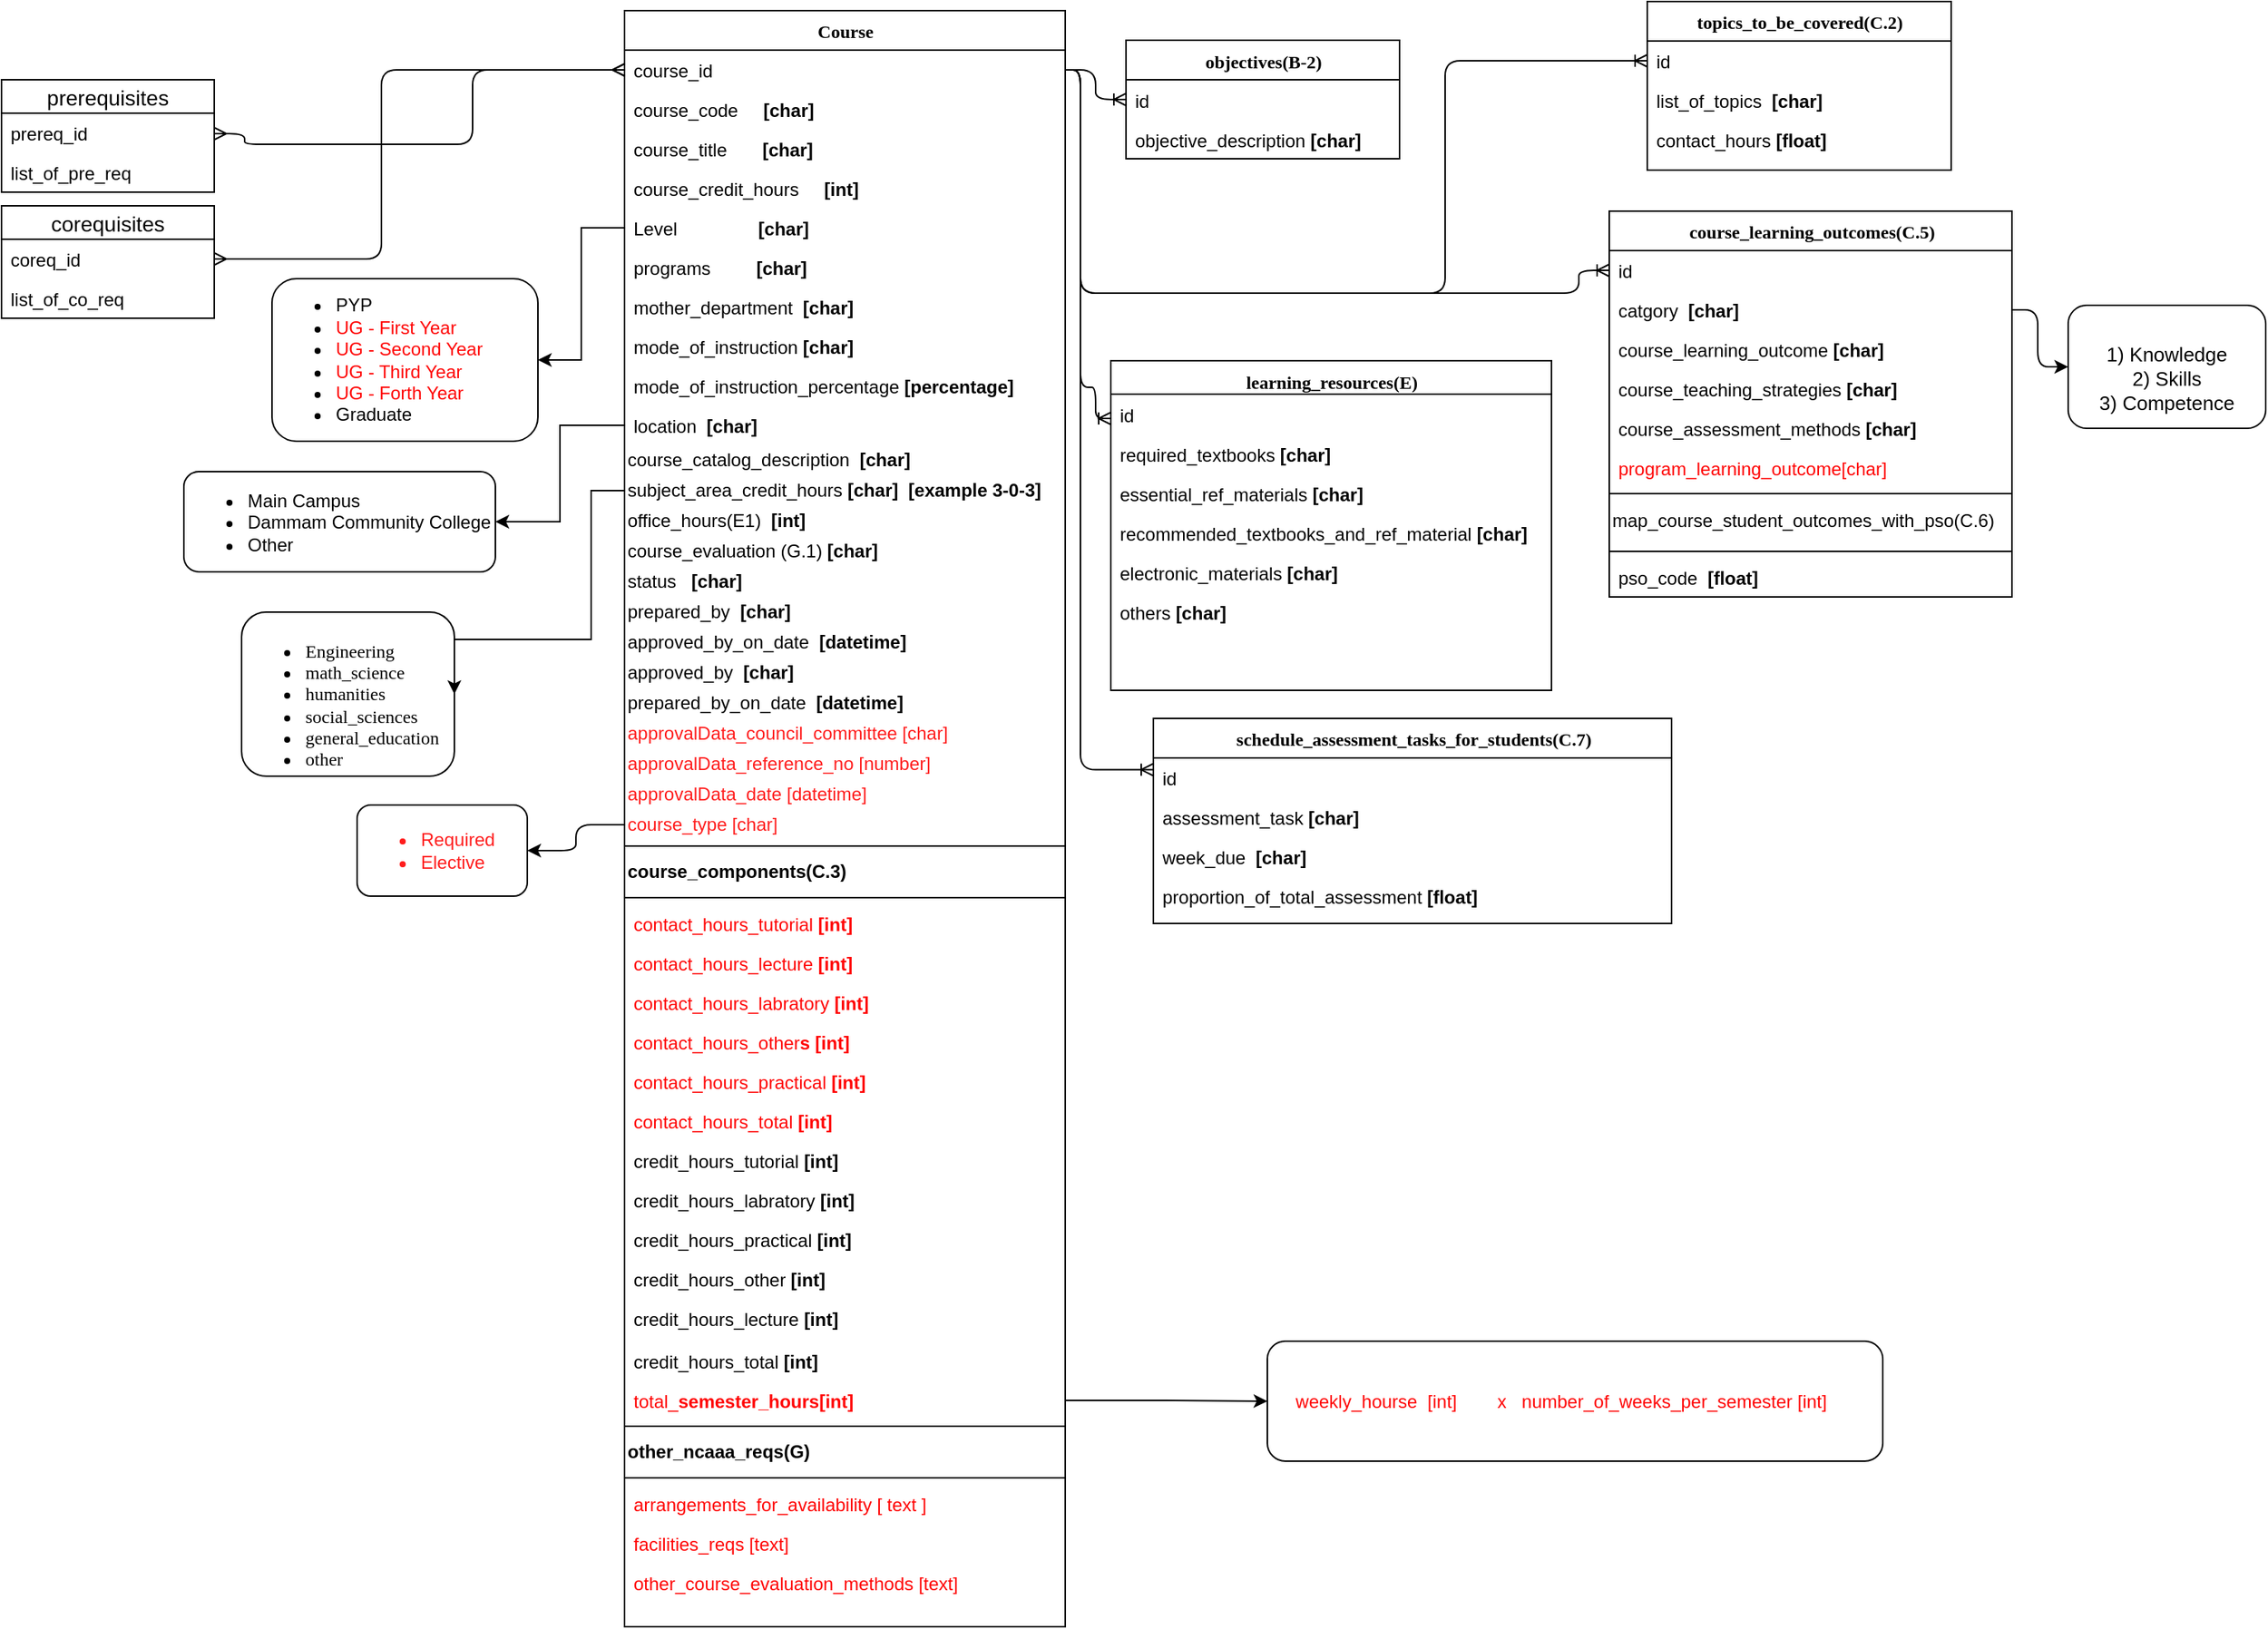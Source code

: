<mxfile version="10.6.5" type="device"><diagram name="Page-1" id="9f46799a-70d6-7492-0946-bef42562c5a5"><mxGraphModel dx="1673" dy="687" grid="1" gridSize="10" guides="1" tooltips="1" connect="1" arrows="1" fold="1" page="1" pageScale="1" pageWidth="1654" pageHeight="1169" background="#ffffff" math="0" shadow="0"><root><mxCell id="0"/><mxCell id="1" parent="0"/><mxCell id="78961159f06e98e8-17" value="topics_to_be_covered(C.2)" style="swimlane;html=1;fontStyle=1;align=center;verticalAlign=top;childLayout=stackLayout;horizontal=1;startSize=26;horizontalStack=0;resizeParent=1;resizeLast=0;collapsible=1;marginBottom=0;swimlaneFillColor=#ffffff;rounded=0;shadow=0;comic=0;labelBackgroundColor=none;strokeColor=#000000;strokeWidth=1;fillColor=none;fontFamily=Verdana;fontSize=12;fontColor=#000000;" parent="1" vertex="1"><mxGeometry x="1165" y="60" width="200" height="111" as="geometry"/></mxCell><mxCell id="78961159f06e98e8-21" value="id" style="text;html=1;strokeColor=none;fillColor=none;align=left;verticalAlign=top;spacingLeft=4;spacingRight=4;whiteSpace=wrap;overflow=hidden;rotatable=0;points=[[0,0.5],[1,0.5]];portConstraint=eastwest;" parent="78961159f06e98e8-17" vertex="1"><mxGeometry y="26" width="200" height="26" as="geometry"/></mxCell><mxCell id="78961159f06e98e8-23" value="list_of_topics&amp;nbsp; &lt;b&gt;[char]&lt;/b&gt;" style="text;html=1;strokeColor=none;fillColor=none;align=left;verticalAlign=top;spacingLeft=4;spacingRight=4;whiteSpace=wrap;overflow=hidden;rotatable=0;points=[[0,0.5],[1,0.5]];portConstraint=eastwest;" parent="78961159f06e98e8-17" vertex="1"><mxGeometry y="52" width="200" height="26" as="geometry"/></mxCell><mxCell id="78961159f06e98e8-26" value="contact_hours &lt;b&gt;[float]&lt;/b&gt;" style="text;html=1;strokeColor=none;fillColor=none;align=left;verticalAlign=top;spacingLeft=4;spacingRight=4;whiteSpace=wrap;overflow=hidden;rotatable=0;points=[[0,0.5],[1,0.5]];portConstraint=eastwest;" parent="78961159f06e98e8-17" vertex="1"><mxGeometry y="78" width="200" height="26" as="geometry"/></mxCell><mxCell id="78961159f06e98e8-30" value="Course" style="swimlane;html=1;fontStyle=1;align=center;verticalAlign=top;childLayout=stackLayout;horizontal=1;startSize=26;horizontalStack=0;resizeParent=1;resizeLast=0;collapsible=1;marginBottom=0;swimlaneFillColor=#ffffff;rounded=0;shadow=0;comic=0;labelBackgroundColor=none;strokeColor=#000000;strokeWidth=1;fillColor=none;fontFamily=Verdana;fontSize=12;fontColor=#000000;" parent="1" vertex="1"><mxGeometry x="492" y="66" width="290" height="1064" as="geometry"/></mxCell><mxCell id="78961159f06e98e8-40" value="course_id" style="text;html=1;strokeColor=none;fillColor=none;align=left;verticalAlign=top;spacingLeft=4;spacingRight=4;whiteSpace=wrap;overflow=hidden;rotatable=0;points=[[0,0.5],[1,0.5]];portConstraint=eastwest;" parent="78961159f06e98e8-30" vertex="1"><mxGeometry y="26" width="290" height="26" as="geometry"/></mxCell><mxCell id="78961159f06e98e8-31" value="course_code&amp;nbsp;&amp;nbsp;&amp;nbsp;&amp;nbsp; &lt;b&gt;[char]&lt;/b&gt;" style="text;html=1;strokeColor=none;fillColor=none;align=left;verticalAlign=top;spacingLeft=4;spacingRight=4;whiteSpace=wrap;overflow=hidden;rotatable=0;points=[[0,0.5],[1,0.5]];portConstraint=eastwest;" parent="78961159f06e98e8-30" vertex="1"><mxGeometry y="52" width="290" height="26" as="geometry"/></mxCell><mxCell id="78961159f06e98e8-32" value="course_title &amp;nbsp; &amp;nbsp; &amp;nbsp; &lt;b&gt;[char]&lt;/b&gt;" style="text;html=1;strokeColor=none;fillColor=none;align=left;verticalAlign=top;spacingLeft=4;spacingRight=4;whiteSpace=wrap;overflow=hidden;rotatable=0;points=[[0,0.5],[1,0.5]];portConstraint=eastwest;" parent="78961159f06e98e8-30" vertex="1"><mxGeometry y="78" width="290" height="26" as="geometry"/></mxCell><mxCell id="UzLOfeSISGi2PyejeYee-67" value="course_credit_hours &amp;nbsp; &amp;nbsp; &lt;b&gt;[int]&lt;/b&gt;" style="text;html=1;strokeColor=none;fillColor=none;align=left;verticalAlign=top;spacingLeft=4;spacingRight=4;whiteSpace=wrap;overflow=hidden;rotatable=0;points=[[0,0.5],[1,0.5]];portConstraint=eastwest;" parent="78961159f06e98e8-30" vertex="1"><mxGeometry y="104" width="290" height="26" as="geometry"/></mxCell><mxCell id="UzLOfeSISGi2PyejeYee-46" value="Level&amp;nbsp;&amp;nbsp;&amp;nbsp;&amp;nbsp;&amp;nbsp;&amp;nbsp;&amp;nbsp;&amp;nbsp;&amp;nbsp;&amp;nbsp;&amp;nbsp;&amp;nbsp;&amp;nbsp;&amp;nbsp;&amp;nbsp; &lt;b&gt;[char]&lt;/b&gt;" style="text;html=1;strokeColor=none;fillColor=none;align=left;verticalAlign=top;spacingLeft=4;spacingRight=4;whiteSpace=wrap;overflow=hidden;rotatable=0;points=[[0,0.5],[1,0.5]];portConstraint=eastwest;" parent="78961159f06e98e8-30" vertex="1"><mxGeometry y="130" width="290" height="26" as="geometry"/></mxCell><mxCell id="78961159f06e98e8-33" value="programs&amp;nbsp;&amp;nbsp;&amp;nbsp;&amp;nbsp;&amp;nbsp;&amp;nbsp;&amp;nbsp;&amp;nbsp; &lt;b&gt;[char]&lt;/b&gt;" style="text;html=1;strokeColor=none;fillColor=none;align=left;verticalAlign=top;spacingLeft=4;spacingRight=4;whiteSpace=wrap;overflow=hidden;rotatable=0;points=[[0,0.5],[1,0.5]];portConstraint=eastwest;" parent="78961159f06e98e8-30" vertex="1"><mxGeometry y="156" width="290" height="26" as="geometry"/></mxCell><mxCell id="iOFDOHU7f14Lw6qWiUAn-1" value="mother_department&amp;nbsp; &lt;b&gt;[char]&lt;/b&gt;" style="text;html=1;strokeColor=none;fillColor=none;align=left;verticalAlign=top;spacingLeft=4;spacingRight=4;whiteSpace=wrap;overflow=hidden;rotatable=0;points=[[0,0.5],[1,0.5]];portConstraint=eastwest;" parent="78961159f06e98e8-30" vertex="1"><mxGeometry y="182" width="290" height="26" as="geometry"/></mxCell><mxCell id="78961159f06e98e8-39" value="mode_of_instruction &lt;b&gt;[char]&lt;/b&gt;" style="text;html=1;strokeColor=none;fillColor=none;align=left;verticalAlign=top;spacingLeft=4;spacingRight=4;whiteSpace=wrap;overflow=hidden;rotatable=0;points=[[0,0.5],[1,0.5]];portConstraint=eastwest;" parent="78961159f06e98e8-30" vertex="1"><mxGeometry y="208" width="290" height="26" as="geometry"/></mxCell><mxCell id="UzLOfeSISGi2PyejeYee-68" value="mode_of_instruction_percentage &lt;b&gt;[percentage]&lt;/b&gt;" style="text;html=1;strokeColor=none;fillColor=none;align=left;verticalAlign=top;spacingLeft=4;spacingRight=4;whiteSpace=wrap;overflow=hidden;rotatable=0;points=[[0,0.5],[1,0.5]];portConstraint=eastwest;" parent="78961159f06e98e8-30" vertex="1"><mxGeometry y="234" width="290" height="26" as="geometry"/></mxCell><mxCell id="78961159f06e98e8-37" value="location&amp;nbsp; &lt;b&gt;[char]&lt;/b&gt;" style="text;html=1;strokeColor=none;fillColor=none;align=left;verticalAlign=top;spacingLeft=4;spacingRight=4;whiteSpace=wrap;overflow=hidden;rotatable=0;points=[[0,0.5],[1,0.5]];portConstraint=eastwest;" parent="78961159f06e98e8-30" vertex="1"><mxGeometry y="260" width="290" height="26" as="geometry"/></mxCell><mxCell id="_M7aAqC1SInyn1XYir2N-4" value="course_catalog_description&amp;nbsp; &lt;b&gt;[char]&lt;/b&gt;" style="text;html=1;strokeColor=none;fillColor=none;align=left;verticalAlign=middle;whiteSpace=wrap;rounded=0;" parent="78961159f06e98e8-30" vertex="1"><mxGeometry y="286" width="290" height="20" as="geometry"/></mxCell><mxCell id="_M7aAqC1SInyn1XYir2N-6" value="subject_area_credit_hours &lt;b&gt;[char]&amp;nbsp; [example 3-0-3]&lt;br&gt;&lt;/b&gt;" style="text;html=1;strokeColor=none;fillColor=none;align=left;verticalAlign=middle;whiteSpace=wrap;rounded=0;" parent="78961159f06e98e8-30" vertex="1"><mxGeometry y="306" width="290" height="20" as="geometry"/></mxCell><mxCell id="_M7aAqC1SInyn1XYir2N-10" value="&lt;div&gt;office_hours(E1)&amp;nbsp; &lt;b&gt;[int]&lt;/b&gt;&lt;/div&gt;" style="text;html=1;strokeColor=none;fillColor=none;align=left;verticalAlign=middle;whiteSpace=wrap;rounded=0;" parent="78961159f06e98e8-30" vertex="1"><mxGeometry y="326" width="290" height="20" as="geometry"/></mxCell><mxCell id="_M7aAqC1SInyn1XYir2N-77" value="course_evaluation (G.1) &lt;b&gt;[char]&lt;/b&gt;" style="text;html=1;strokeColor=none;fillColor=none;align=left;verticalAlign=middle;whiteSpace=wrap;rounded=0;" parent="78961159f06e98e8-30" vertex="1"><mxGeometry y="346" width="290" height="20" as="geometry"/></mxCell><mxCell id="UzLOfeSISGi2PyejeYee-38" value="status&amp;nbsp;&amp;nbsp; &lt;b&gt;[char]&lt;/b&gt;" style="text;html=1;strokeColor=none;fillColor=none;align=left;verticalAlign=middle;whiteSpace=wrap;rounded=0;" parent="78961159f06e98e8-30" vertex="1"><mxGeometry y="366" width="290" height="20" as="geometry"/></mxCell><mxCell id="UzLOfeSISGi2PyejeYee-40" value="prepared_by&amp;nbsp; &lt;b&gt;[char]&lt;/b&gt;" style="text;html=1;strokeColor=none;fillColor=none;align=left;verticalAlign=middle;whiteSpace=wrap;rounded=0;" parent="78961159f06e98e8-30" vertex="1"><mxGeometry y="386" width="290" height="20" as="geometry"/></mxCell><mxCell id="UzLOfeSISGi2PyejeYee-43" value="approved_by_on_date&amp;nbsp; &lt;b&gt;[datetime]&lt;/b&gt;" style="text;html=1;strokeColor=none;fillColor=none;align=left;verticalAlign=middle;whiteSpace=wrap;rounded=0;" parent="78961159f06e98e8-30" vertex="1"><mxGeometry y="406" width="290" height="20" as="geometry"/></mxCell><mxCell id="UzLOfeSISGi2PyejeYee-42" value="approved_by&amp;nbsp; &lt;b&gt;[char]&lt;/b&gt;" style="text;html=1;strokeColor=none;fillColor=none;align=left;verticalAlign=middle;whiteSpace=wrap;rounded=0;" parent="78961159f06e98e8-30" vertex="1"><mxGeometry y="426" width="290" height="20" as="geometry"/></mxCell><mxCell id="UzLOfeSISGi2PyejeYee-39" value="prepared_by_on_date&amp;nbsp; &lt;b&gt;[datetime]&lt;/b&gt;" style="text;html=1;strokeColor=none;fillColor=none;align=left;verticalAlign=middle;whiteSpace=wrap;rounded=0;" parent="78961159f06e98e8-30" vertex="1"><mxGeometry y="446" width="290" height="20" as="geometry"/></mxCell><mxCell id="JJQsbHnu82ZyG1BraOys-15" value="approvalData_council_committee [char]" style="text;html=1;strokeColor=none;fillColor=none;align=left;verticalAlign=middle;whiteSpace=wrap;rounded=0;fontColor=#FF1C1C;" parent="78961159f06e98e8-30" vertex="1"><mxGeometry y="466" width="290" height="20" as="geometry"/></mxCell><mxCell id="JJQsbHnu82ZyG1BraOys-16" value="approvalData_reference_no [number]" style="text;html=1;strokeColor=none;fillColor=none;align=left;verticalAlign=middle;whiteSpace=wrap;rounded=0;fontColor=#FF1C1C;" parent="78961159f06e98e8-30" vertex="1"><mxGeometry y="486" width="290" height="20" as="geometry"/></mxCell><mxCell id="JJQsbHnu82ZyG1BraOys-17" value="approvalData_date [datetime]" style="text;html=1;strokeColor=none;fillColor=none;align=left;verticalAlign=middle;whiteSpace=wrap;rounded=0;fontColor=#FF1C1C;" parent="78961159f06e98e8-30" vertex="1"><mxGeometry y="506" width="290" height="20" as="geometry"/></mxCell><mxCell id="JJQsbHnu82ZyG1BraOys-18" value="course_type [char]" style="text;html=1;strokeColor=none;fillColor=none;align=left;verticalAlign=middle;whiteSpace=wrap;rounded=0;fontColor=#FF1C1C;" parent="78961159f06e98e8-30" vertex="1"><mxGeometry y="526" width="290" height="20" as="geometry"/></mxCell><mxCell id="UzLOfeSISGi2PyejeYee-8" value="" style="line;strokeWidth=1;fillColor=none;align=left;verticalAlign=middle;spacingTop=-1;spacingLeft=3;spacingRight=3;rotatable=0;labelPosition=right;points=[];portConstraint=eastwest;fontSize=12;" parent="78961159f06e98e8-30" vertex="1"><mxGeometry y="546" width="290" height="8" as="geometry"/></mxCell><mxCell id="_M7aAqC1SInyn1XYir2N-7" value="course_components(C.3)" style="text;html=1;strokeColor=none;fillColor=none;align=left;verticalAlign=middle;whiteSpace=wrap;rounded=0;fontStyle=1" parent="78961159f06e98e8-30" vertex="1"><mxGeometry y="554" width="290" height="26" as="geometry"/></mxCell><mxCell id="UzLOfeSISGi2PyejeYee-7" value="" style="line;strokeWidth=1;fillColor=none;align=left;verticalAlign=middle;spacingTop=-1;spacingLeft=3;spacingRight=3;rotatable=0;labelPosition=right;points=[];portConstraint=eastwest;fontSize=12;" parent="78961159f06e98e8-30" vertex="1"><mxGeometry y="580" width="290" height="8" as="geometry"/></mxCell><mxCell id="JJQsbHnu82ZyG1BraOys-21" value="contact_hours_tutorial &lt;b&gt;[int]&lt;/b&gt;" style="text;html=1;strokeColor=none;fillColor=none;align=left;verticalAlign=top;spacingLeft=4;spacingRight=4;whiteSpace=wrap;overflow=hidden;rotatable=0;points=[[0,0.5],[1,0.5]];portConstraint=eastwest;fontColor=#FF0303;" parent="78961159f06e98e8-30" vertex="1"><mxGeometry y="588" width="290" height="26" as="geometry"/></mxCell><mxCell id="UzLOfeSISGi2PyejeYee-23" value="contact_hours_lecture &lt;b&gt;[int]&lt;/b&gt;" style="text;html=1;strokeColor=none;fillColor=none;align=left;verticalAlign=top;spacingLeft=4;spacingRight=4;whiteSpace=wrap;overflow=hidden;rotatable=0;points=[[0,0.5],[1,0.5]];portConstraint=eastwest;fontColor=#FF0303;" parent="78961159f06e98e8-30" vertex="1"><mxGeometry y="614" width="290" height="26" as="geometry"/></mxCell><mxCell id="UzLOfeSISGi2PyejeYee-24" value="contact_hours_labratory &lt;b&gt;[int]&lt;/b&gt;" style="text;html=1;strokeColor=none;fillColor=none;align=left;verticalAlign=top;spacingLeft=4;spacingRight=4;whiteSpace=wrap;overflow=hidden;rotatable=0;points=[[0,0.5],[1,0.5]];portConstraint=eastwest;fontColor=#FF0303;" parent="78961159f06e98e8-30" vertex="1"><mxGeometry y="640" width="290" height="26" as="geometry"/></mxCell><mxCell id="UzLOfeSISGi2PyejeYee-26" value="contact_hours_other&lt;b&gt;s [int]&lt;/b&gt;" style="text;html=1;strokeColor=none;fillColor=none;align=left;verticalAlign=top;spacingLeft=4;spacingRight=4;whiteSpace=wrap;overflow=hidden;rotatable=0;points=[[0,0.5],[1,0.5]];portConstraint=eastwest;fontColor=#FF0303;" parent="78961159f06e98e8-30" vertex="1"><mxGeometry y="666" width="290" height="26" as="geometry"/></mxCell><mxCell id="UzLOfeSISGi2PyejeYee-25" value="contact_hours_practical &lt;b&gt;[int]&lt;/b&gt;" style="text;html=1;strokeColor=none;fillColor=none;align=left;verticalAlign=top;spacingLeft=4;spacingRight=4;whiteSpace=wrap;overflow=hidden;rotatable=0;points=[[0,0.5],[1,0.5]];portConstraint=eastwest;fontColor=#FF0303;" parent="78961159f06e98e8-30" vertex="1"><mxGeometry y="692" width="290" height="26" as="geometry"/></mxCell><mxCell id="UzLOfeSISGi2PyejeYee-27" value="contact_hours_total &lt;b&gt;[int]&lt;/b&gt;" style="text;html=1;strokeColor=none;fillColor=none;align=left;verticalAlign=top;spacingLeft=4;spacingRight=4;whiteSpace=wrap;overflow=hidden;rotatable=0;points=[[0,0.5],[1,0.5]];portConstraint=eastwest;fontColor=#FF0303;" parent="78961159f06e98e8-30" vertex="1"><mxGeometry y="718" width="290" height="26" as="geometry"/></mxCell><mxCell id="UzLOfeSISGi2PyejeYee-33" value="credit_hours_tutorial &lt;b&gt;[int]&lt;/b&gt;" style="text;html=1;strokeColor=none;fillColor=none;align=left;verticalAlign=top;spacingLeft=4;spacingRight=4;whiteSpace=wrap;overflow=hidden;rotatable=0;points=[[0,0.5],[1,0.5]];portConstraint=eastwest;" parent="78961159f06e98e8-30" vertex="1"><mxGeometry y="744" width="290" height="26" as="geometry"/></mxCell><mxCell id="UzLOfeSISGi2PyejeYee-32" value="credit_hours_labratory &lt;b&gt;[int]&lt;/b&gt;" style="text;html=1;strokeColor=none;fillColor=none;align=left;verticalAlign=top;spacingLeft=4;spacingRight=4;whiteSpace=wrap;overflow=hidden;rotatable=0;points=[[0,0.5],[1,0.5]];portConstraint=eastwest;" parent="78961159f06e98e8-30" vertex="1"><mxGeometry y="770" width="290" height="26" as="geometry"/></mxCell><mxCell id="UzLOfeSISGi2PyejeYee-31" value="credit_hours_practical &lt;b&gt;[int]&lt;/b&gt;" style="text;html=1;strokeColor=none;fillColor=none;align=left;verticalAlign=top;spacingLeft=4;spacingRight=4;whiteSpace=wrap;overflow=hidden;rotatable=0;points=[[0,0.5],[1,0.5]];portConstraint=eastwest;" parent="78961159f06e98e8-30" vertex="1"><mxGeometry y="796" width="290" height="26" as="geometry"/></mxCell><mxCell id="UzLOfeSISGi2PyejeYee-29" value="credit_hours_other &lt;b&gt;[int]&lt;/b&gt;" style="text;html=1;strokeColor=none;fillColor=none;align=left;verticalAlign=top;spacingLeft=4;spacingRight=4;whiteSpace=wrap;overflow=hidden;rotatable=0;points=[[0,0.5],[1,0.5]];portConstraint=eastwest;" parent="78961159f06e98e8-30" vertex="1"><mxGeometry y="822" width="290" height="26" as="geometry"/></mxCell><mxCell id="UzLOfeSISGi2PyejeYee-28" value="credit_hours_lecture &lt;b&gt;[int]&lt;/b&gt;" style="text;html=1;strokeColor=none;fillColor=none;align=left;verticalAlign=top;spacingLeft=4;spacingRight=4;whiteSpace=wrap;overflow=hidden;rotatable=0;points=[[0,0.5],[1,0.5]];portConstraint=eastwest;" parent="78961159f06e98e8-30" vertex="1"><mxGeometry y="848" width="290" height="28" as="geometry"/></mxCell><mxCell id="UzLOfeSISGi2PyejeYee-30" value="credit_hours_total &lt;b&gt;[int]&lt;/b&gt;" style="text;html=1;strokeColor=none;fillColor=none;align=left;verticalAlign=top;spacingLeft=4;spacingRight=4;whiteSpace=wrap;overflow=hidden;rotatable=0;points=[[0,0.5],[1,0.5]];portConstraint=eastwest;" parent="78961159f06e98e8-30" vertex="1"><mxGeometry y="876" width="290" height="26" as="geometry"/></mxCell><mxCell id="JJQsbHnu82ZyG1BraOys-28" value="total_&lt;b&gt;semester_hours[int]&lt;/b&gt;" style="text;html=1;strokeColor=none;fillColor=none;align=left;verticalAlign=top;spacingLeft=4;spacingRight=4;whiteSpace=wrap;overflow=hidden;rotatable=0;points=[[0,0.5],[1,0.5]];portConstraint=eastwest;fontColor=#FF0303;" parent="78961159f06e98e8-30" vertex="1"><mxGeometry y="902" width="290" height="26" as="geometry"/></mxCell><mxCell id="JJQsbHnu82ZyG1BraOys-32" value="" style="line;strokeWidth=1;fillColor=none;align=left;verticalAlign=middle;spacingTop=-1;spacingLeft=3;spacingRight=3;rotatable=0;labelPosition=right;points=[];portConstraint=eastwest;fontSize=12;" parent="78961159f06e98e8-30" vertex="1"><mxGeometry y="928" width="290" height="8" as="geometry"/></mxCell><mxCell id="JJQsbHnu82ZyG1BraOys-33" value="other_ncaaa_reqs(G)" style="text;html=1;strokeColor=none;fillColor=none;align=left;verticalAlign=middle;whiteSpace=wrap;rounded=0;fontStyle=1" parent="78961159f06e98e8-30" vertex="1"><mxGeometry y="936" width="290" height="26" as="geometry"/></mxCell><mxCell id="JJQsbHnu82ZyG1BraOys-34" value="" style="line;strokeWidth=1;fillColor=none;align=left;verticalAlign=middle;spacingTop=-1;spacingLeft=3;spacingRight=3;rotatable=0;labelPosition=right;points=[];portConstraint=eastwest;fontSize=12;" parent="78961159f06e98e8-30" vertex="1"><mxGeometry y="962" width="290" height="8" as="geometry"/></mxCell><mxCell id="JJQsbHnu82ZyG1BraOys-84" value="arrangements_for_availability [ text ] " style="text;html=1;strokeColor=none;fillColor=none;align=left;verticalAlign=top;spacingLeft=4;spacingRight=4;whiteSpace=wrap;overflow=hidden;rotatable=0;points=[[0,0.5],[1,0.5]];portConstraint=eastwest;fontColor=#FF0303;" parent="78961159f06e98e8-30" vertex="1"><mxGeometry y="970" width="290" height="26" as="geometry"/></mxCell><mxCell id="JJQsbHnu82ZyG1BraOys-85" value="facilities_reqs [text]" style="text;html=1;strokeColor=none;fillColor=none;align=left;verticalAlign=top;spacingLeft=4;spacingRight=4;whiteSpace=wrap;overflow=hidden;rotatable=0;points=[[0,0.5],[1,0.5]];portConstraint=eastwest;fontColor=#FF0303;" parent="78961159f06e98e8-30" vertex="1"><mxGeometry y="996" width="290" height="26" as="geometry"/></mxCell><mxCell id="JJQsbHnu82ZyG1BraOys-86" value="other_course_evaluation_methods [text]" style="text;html=1;strokeColor=none;fillColor=none;align=left;verticalAlign=top;spacingLeft=4;spacingRight=4;whiteSpace=wrap;overflow=hidden;rotatable=0;points=[[0,0.5],[1,0.5]];portConstraint=eastwest;fontColor=#FF0303;" parent="78961159f06e98e8-30" vertex="1"><mxGeometry y="1022" width="290" height="26" as="geometry"/></mxCell><mxCell id="78961159f06e98e8-43" value="objectives(B-2)" style="swimlane;html=1;fontStyle=1;align=center;verticalAlign=top;childLayout=stackLayout;horizontal=1;startSize=26;horizontalStack=0;resizeParent=1;resizeLast=0;collapsible=1;marginBottom=0;swimlaneFillColor=#ffffff;rounded=0;shadow=0;comic=0;labelBackgroundColor=none;strokeColor=#000000;strokeWidth=1;fillColor=none;fontFamily=Verdana;fontSize=12;fontColor=#000000;" parent="1" vertex="1"><mxGeometry x="822" y="85.5" width="180" height="78" as="geometry"/></mxCell><mxCell id="78961159f06e98e8-44" value="id" style="text;html=1;strokeColor=none;fillColor=none;align=left;verticalAlign=top;spacingLeft=4;spacingRight=4;whiteSpace=wrap;overflow=hidden;rotatable=0;points=[[0,0.5],[1,0.5]];portConstraint=eastwest;" parent="78961159f06e98e8-43" vertex="1"><mxGeometry y="26" width="180" height="26" as="geometry"/></mxCell><mxCell id="78961159f06e98e8-45" value="objective_description &lt;b&gt;[char]&lt;/b&gt;" style="text;html=1;strokeColor=none;fillColor=none;align=left;verticalAlign=top;spacingLeft=4;spacingRight=4;whiteSpace=wrap;overflow=hidden;rotatable=0;points=[[0,0.5],[1,0.5]];portConstraint=eastwest;" parent="78961159f06e98e8-43" vertex="1"><mxGeometry y="52" width="180" height="26" as="geometry"/></mxCell><mxCell id="_M7aAqC1SInyn1XYir2N-20" value="" style="edgeStyle=orthogonalEdgeStyle;fontSize=12;html=1;endArrow=ERoneToMany;exitX=1;exitY=0.5;exitDx=0;exitDy=0;entryX=0;entryY=0.5;entryDx=0;entryDy=0;" parent="1" source="78961159f06e98e8-40" target="78961159f06e98e8-44" edge="1"><mxGeometry width="100" height="100" relative="1" as="geometry"><mxPoint x="1222" y="401.5" as="sourcePoint"/><mxPoint x="1322" y="301.5" as="targetPoint"/></mxGeometry></mxCell><mxCell id="_M7aAqC1SInyn1XYir2N-24" value="" style="edgeStyle=orthogonalEdgeStyle;fontSize=12;html=1;endArrow=ERoneToMany;exitX=1;exitY=0.5;exitDx=0;exitDy=0;entryX=0;entryY=0.5;entryDx=0;entryDy=0;" parent="1" source="78961159f06e98e8-40" target="78961159f06e98e8-21" edge="1"><mxGeometry width="100" height="100" relative="1" as="geometry"><mxPoint x="1182" y="124.5" as="sourcePoint"/><mxPoint x="1282" y="157.5" as="targetPoint"/><Array as="points"><mxPoint x="792" y="105"/><mxPoint x="792" y="252"/><mxPoint x="1032" y="252"/><mxPoint x="1032" y="99"/></Array></mxGeometry></mxCell><mxCell id="_M7aAqC1SInyn1XYir2N-41" value="&lt;div&gt;course_learning_outcomes(C.5)&lt;/div&gt;" style="swimlane;html=1;fontStyle=1;align=center;verticalAlign=top;childLayout=stackLayout;horizontal=1;startSize=26;horizontalStack=0;resizeParent=1;resizeLast=0;collapsible=1;marginBottom=0;swimlaneFillColor=#ffffff;rounded=0;shadow=0;comic=0;labelBackgroundColor=none;strokeColor=#000000;strokeWidth=1;fillColor=none;fontFamily=Verdana;fontSize=12;fontColor=#000000;" parent="1" vertex="1"><mxGeometry x="1140" y="198" width="265" height="254" as="geometry"/></mxCell><mxCell id="_M7aAqC1SInyn1XYir2N-42" value="id" style="text;html=1;strokeColor=none;fillColor=none;align=left;verticalAlign=top;spacingLeft=4;spacingRight=4;whiteSpace=wrap;overflow=hidden;rotatable=0;points=[[0,0.5],[1,0.5]];portConstraint=eastwest;" parent="_M7aAqC1SInyn1XYir2N-41" vertex="1"><mxGeometry y="26" width="265" height="26" as="geometry"/></mxCell><mxCell id="_M7aAqC1SInyn1XYir2N-46" value="catgory&amp;nbsp; &lt;b&gt;[char]&lt;/b&gt;" style="text;html=1;strokeColor=none;fillColor=none;align=left;verticalAlign=top;spacingLeft=4;spacingRight=4;whiteSpace=wrap;overflow=hidden;rotatable=0;points=[[0,0.5],[1,0.5]];portConstraint=eastwest;" parent="_M7aAqC1SInyn1XYir2N-41" vertex="1"><mxGeometry y="52" width="265" height="26" as="geometry"/></mxCell><mxCell id="_M7aAqC1SInyn1XYir2N-43" value="course_learning_outcome &lt;b&gt;[char]&lt;/b&gt;" style="text;html=1;strokeColor=none;fillColor=none;align=left;verticalAlign=top;spacingLeft=4;spacingRight=4;whiteSpace=wrap;overflow=hidden;rotatable=0;points=[[0,0.5],[1,0.5]];portConstraint=eastwest;" parent="_M7aAqC1SInyn1XYir2N-41" vertex="1"><mxGeometry y="78" width="265" height="26" as="geometry"/></mxCell><mxCell id="_M7aAqC1SInyn1XYir2N-44" value="course_teaching_strategies &lt;b&gt;[char]&lt;/b&gt;" style="text;html=1;strokeColor=none;fillColor=none;align=left;verticalAlign=top;spacingLeft=4;spacingRight=4;whiteSpace=wrap;overflow=hidden;rotatable=0;points=[[0,0.5],[1,0.5]];portConstraint=eastwest;" parent="_M7aAqC1SInyn1XYir2N-41" vertex="1"><mxGeometry y="104" width="265" height="26" as="geometry"/></mxCell><mxCell id="_M7aAqC1SInyn1XYir2N-45" value="course_assessment_methods &lt;b&gt;[char]&lt;/b&gt;" style="text;html=1;strokeColor=none;fillColor=none;align=left;verticalAlign=top;spacingLeft=4;spacingRight=4;whiteSpace=wrap;overflow=hidden;rotatable=0;points=[[0,0.5],[1,0.5]];portConstraint=eastwest;" parent="_M7aAqC1SInyn1XYir2N-41" vertex="1"><mxGeometry y="130" width="265" height="26" as="geometry"/></mxCell><mxCell id="9x-ZuJvsZmX3xzax4Zao-1" value="program_learning_outcome[char]" style="text;html=1;align=left;verticalAlign=top;spacingLeft=4;spacingRight=4;whiteSpace=wrap;overflow=hidden;rotatable=0;points=[[0,0.5],[1,0.5]];portConstraint=eastwest;fontColor=#FF0303;" vertex="1" parent="_M7aAqC1SInyn1XYir2N-41"><mxGeometry y="156" width="265" height="26" as="geometry"/></mxCell><mxCell id="UzLOfeSISGi2PyejeYee-35" value="" style="line;strokeWidth=1;fillColor=none;align=left;verticalAlign=middle;spacingTop=-1;spacingLeft=3;spacingRight=3;rotatable=0;labelPosition=right;points=[];portConstraint=eastwest;fontSize=12;" parent="_M7aAqC1SInyn1XYir2N-41" vertex="1"><mxGeometry y="182" width="265" height="8" as="geometry"/></mxCell><mxCell id="UzLOfeSISGi2PyejeYee-36" value="map_course_student_outcomes_with_pso(C.6)" style="text;html=1;" parent="_M7aAqC1SInyn1XYir2N-41" vertex="1"><mxGeometry y="190" width="265" height="30" as="geometry"/></mxCell><mxCell id="UzLOfeSISGi2PyejeYee-37" value="" style="line;strokeWidth=1;fillColor=none;align=left;verticalAlign=middle;spacingTop=-1;spacingLeft=3;spacingRight=3;rotatable=0;labelPosition=right;points=[];portConstraint=eastwest;fontSize=12;" parent="_M7aAqC1SInyn1XYir2N-41" vertex="1"><mxGeometry y="220" width="265" height="8" as="geometry"/></mxCell><mxCell id="_M7aAqC1SInyn1XYir2N-53" value="pso_code&amp;nbsp; &lt;font&gt;&lt;b&gt;[float]&lt;/b&gt;&lt;/font&gt;" style="text;html=1;align=left;verticalAlign=top;spacingLeft=4;spacingRight=4;whiteSpace=wrap;overflow=hidden;rotatable=0;points=[[0,0.5],[1,0.5]];portConstraint=eastwest;fontColor=#000000;" parent="_M7aAqC1SInyn1XYir2N-41" vertex="1"><mxGeometry y="228" width="265" height="26" as="geometry"/></mxCell><mxCell id="_M7aAqC1SInyn1XYir2N-57" value="" style="edgeStyle=orthogonalEdgeStyle;fontSize=12;html=1;endArrow=ERoneToMany;exitX=1;exitY=0.5;exitDx=0;exitDy=0;entryX=0;entryY=0.5;entryDx=0;entryDy=0;" parent="1" source="78961159f06e98e8-40" edge="1" target="_M7aAqC1SInyn1XYir2N-42"><mxGeometry width="100" height="100" relative="1" as="geometry"><mxPoint x="801.714" y="266.929" as="sourcePoint"/><mxPoint x="1132" y="281.5" as="targetPoint"/><Array as="points"><mxPoint x="792" y="105"/><mxPoint x="792" y="252"/><mxPoint x="1120" y="252"/><mxPoint x="1120" y="237"/></Array></mxGeometry></mxCell><mxCell id="_M7aAqC1SInyn1XYir2N-61" value="" style="endArrow=classic;html=1;entryX=0;entryY=0.5;entryDx=0;entryDy=0;edgeStyle=orthogonalEdgeStyle;" parent="1" source="_M7aAqC1SInyn1XYir2N-46" target="_M7aAqC1SInyn1XYir2N-62" edge="1"><mxGeometry width="50" height="50" relative="1" as="geometry"><mxPoint x="1382" y="341.5" as="sourcePoint"/><mxPoint x="1402" y="305.5" as="targetPoint"/><Array as="points"><mxPoint x="1422" y="300.5"/></Array></mxGeometry></mxCell><mxCell id="_M7aAqC1SInyn1XYir2N-62" value="&lt;div&gt;&lt;br&gt;&lt;/div&gt;&lt;div style=&quot;font-size: 13px&quot;&gt;&lt;font style=&quot;font-size: 13px&quot;&gt;1) Knowledge&lt;/font&gt;&lt;/div&gt;&lt;div style=&quot;font-size: 13px&quot;&gt;&lt;font style=&quot;font-size: 13px&quot;&gt;2) Skills&lt;/font&gt;&lt;/div&gt;&lt;div style=&quot;font-size: 13px&quot;&gt;&lt;font style=&quot;font-size: 13px&quot;&gt;3) Competence&lt;/font&gt;&lt;br&gt;&lt;/div&gt;" style="rounded=1;whiteSpace=wrap;html=1;align=center;fontStyle=0" parent="1" vertex="1"><mxGeometry x="1442" y="260" width="130" height="81" as="geometry"/></mxCell><mxCell id="_M7aAqC1SInyn1XYir2N-70" value="&lt;div&gt;schedule_assessment_tasks_for_students(C.7)&lt;/div&gt;" style="swimlane;html=1;fontStyle=1;align=center;verticalAlign=top;childLayout=stackLayout;horizontal=1;startSize=26;horizontalStack=0;resizeParent=1;resizeLast=0;collapsible=1;marginBottom=0;swimlaneFillColor=#ffffff;rounded=0;shadow=0;comic=0;labelBackgroundColor=none;strokeColor=#000000;strokeWidth=1;fillColor=none;fontFamily=Verdana;fontSize=12;fontColor=#000000;" parent="1" vertex="1"><mxGeometry x="840" y="532" width="341" height="135" as="geometry"/></mxCell><mxCell id="_M7aAqC1SInyn1XYir2N-71" value="id" style="text;html=1;strokeColor=none;fillColor=none;align=left;verticalAlign=top;spacingLeft=4;spacingRight=4;whiteSpace=wrap;overflow=hidden;rotatable=0;points=[[0,0.5],[1,0.5]];portConstraint=eastwest;" parent="_M7aAqC1SInyn1XYir2N-70" vertex="1"><mxGeometry y="26" width="341" height="26" as="geometry"/></mxCell><mxCell id="_M7aAqC1SInyn1XYir2N-72" value="assessment_task &lt;b&gt;[char]&lt;/b&gt;" style="text;html=1;strokeColor=none;fillColor=none;align=left;verticalAlign=top;spacingLeft=4;spacingRight=4;whiteSpace=wrap;overflow=hidden;rotatable=0;points=[[0,0.5],[1,0.5]];portConstraint=eastwest;" parent="_M7aAqC1SInyn1XYir2N-70" vertex="1"><mxGeometry y="52" width="341" height="26" as="geometry"/></mxCell><mxCell id="_M7aAqC1SInyn1XYir2N-73" value="week_due&amp;nbsp; &lt;b&gt;[char]&lt;/b&gt;" style="text;html=1;strokeColor=none;fillColor=none;align=left;verticalAlign=top;spacingLeft=4;spacingRight=4;whiteSpace=wrap;overflow=hidden;rotatable=0;points=[[0,0.5],[1,0.5]];portConstraint=eastwest;" parent="_M7aAqC1SInyn1XYir2N-70" vertex="1"><mxGeometry y="78" width="341" height="26" as="geometry"/></mxCell><mxCell id="_M7aAqC1SInyn1XYir2N-74" value="proportion_of_total_assessment &lt;b&gt;[float]&lt;/b&gt;" style="text;html=1;strokeColor=none;fillColor=none;align=left;verticalAlign=top;spacingLeft=4;spacingRight=4;whiteSpace=wrap;overflow=hidden;rotatable=0;points=[[0,0.5],[1,0.5]];portConstraint=eastwest;" parent="_M7aAqC1SInyn1XYir2N-70" vertex="1"><mxGeometry y="104" width="341" height="26" as="geometry"/></mxCell><mxCell id="_M7aAqC1SInyn1XYir2N-76" value="" style="edgeStyle=orthogonalEdgeStyle;fontSize=12;html=1;endArrow=ERoneToMany;entryX=0;entryY=0.25;entryDx=0;entryDy=0;exitX=1;exitY=0.5;exitDx=0;exitDy=0;" parent="1" source="78961159f06e98e8-40" target="_M7aAqC1SInyn1XYir2N-70" edge="1"><mxGeometry width="100" height="100" relative="1" as="geometry"><mxPoint x="772" y="261.5" as="sourcePoint"/><mxPoint x="1076" y="481.5" as="targetPoint"/><Array as="points"><mxPoint x="792" y="105"/><mxPoint x="792" y="566"/></Array></mxGeometry></mxCell><mxCell id="_M7aAqC1SInyn1XYir2N-78" value="learning_resources(E)" style="swimlane;html=1;fontStyle=1;align=center;verticalAlign=top;childLayout=stackLayout;horizontal=1;startSize=22;horizontalStack=0;resizeParent=1;resizeLast=0;collapsible=1;marginBottom=0;swimlaneFillColor=#ffffff;rounded=0;shadow=0;comic=0;labelBackgroundColor=none;strokeColor=#000000;strokeWidth=1;fillColor=none;fontFamily=Verdana;fontSize=12;fontColor=#000000;" parent="1" vertex="1"><mxGeometry x="812" y="296.5" width="290" height="217" as="geometry"/></mxCell><mxCell id="_M7aAqC1SInyn1XYir2N-79" value="id" style="text;html=1;strokeColor=none;fillColor=none;align=left;verticalAlign=top;spacingLeft=4;spacingRight=4;whiteSpace=wrap;overflow=hidden;rotatable=0;points=[[0,0.5],[1,0.5]];portConstraint=eastwest;" parent="_M7aAqC1SInyn1XYir2N-78" vertex="1"><mxGeometry y="22" width="290" height="26" as="geometry"/></mxCell><mxCell id="_M7aAqC1SInyn1XYir2N-80" value="required_textbooks &lt;b&gt;[char]&lt;/b&gt;" style="text;html=1;strokeColor=none;fillColor=none;align=left;verticalAlign=top;spacingLeft=4;spacingRight=4;whiteSpace=wrap;overflow=hidden;rotatable=0;points=[[0,0.5],[1,0.5]];portConstraint=eastwest;" parent="_M7aAqC1SInyn1XYir2N-78" vertex="1"><mxGeometry y="48" width="290" height="26" as="geometry"/></mxCell><mxCell id="_M7aAqC1SInyn1XYir2N-81" value="essential_ref_materials &lt;b&gt;[char]&lt;/b&gt;" style="text;html=1;strokeColor=none;fillColor=none;align=left;verticalAlign=top;spacingLeft=4;spacingRight=4;whiteSpace=wrap;overflow=hidden;rotatable=0;points=[[0,0.5],[1,0.5]];portConstraint=eastwest;" parent="_M7aAqC1SInyn1XYir2N-78" vertex="1"><mxGeometry y="74" width="290" height="26" as="geometry"/></mxCell><mxCell id="_M7aAqC1SInyn1XYir2N-82" value="recommended_textbooks_and_ref_material &lt;b&gt;[char]&lt;/b&gt;" style="text;html=1;strokeColor=none;fillColor=none;align=left;verticalAlign=top;spacingLeft=4;spacingRight=4;whiteSpace=wrap;overflow=hidden;rotatable=0;points=[[0,0.5],[1,0.5]];portConstraint=eastwest;" parent="_M7aAqC1SInyn1XYir2N-78" vertex="1"><mxGeometry y="100" width="290" height="26" as="geometry"/></mxCell><mxCell id="_M7aAqC1SInyn1XYir2N-83" value="electronic_materials &lt;b&gt;[char]&lt;/b&gt;" style="text;html=1;strokeColor=none;fillColor=none;align=left;verticalAlign=top;spacingLeft=4;spacingRight=4;whiteSpace=wrap;overflow=hidden;rotatable=0;points=[[0,0.5],[1,0.5]];portConstraint=eastwest;" parent="_M7aAqC1SInyn1XYir2N-78" vertex="1"><mxGeometry y="126" width="290" height="26" as="geometry"/></mxCell><mxCell id="_M7aAqC1SInyn1XYir2N-84" value="others &lt;b&gt;[char]&lt;/b&gt;" style="text;html=1;strokeColor=none;fillColor=none;align=left;verticalAlign=top;spacingLeft=4;spacingRight=4;whiteSpace=wrap;overflow=hidden;rotatable=0;points=[[0,0.5],[1,0.5]];portConstraint=eastwest;" parent="_M7aAqC1SInyn1XYir2N-78" vertex="1"><mxGeometry y="152" width="290" height="26" as="geometry"/></mxCell><mxCell id="_M7aAqC1SInyn1XYir2N-93" value="" style="edgeStyle=orthogonalEdgeStyle;fontSize=12;html=1;endArrow=ERoneToMany;exitX=1;exitY=0.5;exitDx=0;exitDy=0;" parent="1" source="78961159f06e98e8-40" edge="1"><mxGeometry width="100" height="100" relative="1" as="geometry"><mxPoint x="762" y="251.5" as="sourcePoint"/><mxPoint x="812" y="334.5" as="targetPoint"/><Array as="points"><mxPoint x="792" y="105"/><mxPoint x="792" y="314"/><mxPoint x="802" y="314"/><mxPoint x="802" y="335"/></Array></mxGeometry></mxCell><mxCell id="UzLOfeSISGi2PyejeYee-48" value="&lt;div&gt;&lt;ul&gt;&lt;li&gt;PYP&lt;/li&gt;&lt;li&gt;&lt;font color=&quot;#FF0303&quot;&gt;UG - First Year &lt;br&gt;&lt;/font&gt;&lt;/li&gt;&lt;li&gt;&lt;font color=&quot;#FF0303&quot;&gt;UG - Second Year &lt;/font&gt;&lt;/li&gt;&lt;li&gt;&lt;font color=&quot;#FF0303&quot;&gt;UG - Third Year&lt;br&gt;&lt;/font&gt;&lt;/li&gt;&lt;li&gt;&lt;font color=&quot;#FF0303&quot;&gt;UG - Forth Year&lt;/font&gt;&lt;br&gt;&lt;/li&gt;&lt;li&gt;Graduate&lt;br&gt;&lt;/li&gt;&lt;/ul&gt;&lt;/div&gt;" style="rounded=1;whiteSpace=wrap;html=1;align=left;fontStyle=0" parent="1" vertex="1"><mxGeometry x="260" y="242.5" width="175" height="107" as="geometry"/></mxCell><mxCell id="UzLOfeSISGi2PyejeYee-50" style="edgeStyle=orthogonalEdgeStyle;rounded=0;orthogonalLoop=1;jettySize=auto;html=1;entryX=1;entryY=0.5;entryDx=0;entryDy=0;" parent="1" source="UzLOfeSISGi2PyejeYee-46" target="UzLOfeSISGi2PyejeYee-48" edge="1"><mxGeometry relative="1" as="geometry"/></mxCell><mxCell id="UzLOfeSISGi2PyejeYee-51" value="&lt;ul&gt;&lt;li&gt;Main Campus&lt;/li&gt;&lt;li&gt;Dammam Community College&lt;/li&gt;&lt;li&gt;Other&lt;/li&gt;&lt;/ul&gt;" style="rounded=1;whiteSpace=wrap;html=1;align=left;fontStyle=0" parent="1" vertex="1"><mxGeometry x="202" y="369.5" width="205" height="66" as="geometry"/></mxCell><mxCell id="UzLOfeSISGi2PyejeYee-54" style="edgeStyle=orthogonalEdgeStyle;rounded=0;orthogonalLoop=1;jettySize=auto;html=1;entryX=1;entryY=0.5;entryDx=0;entryDy=0;" parent="1" source="78961159f06e98e8-37" target="UzLOfeSISGi2PyejeYee-51" edge="1"><mxGeometry relative="1" as="geometry"/></mxCell><mxCell id="UzLOfeSISGi2PyejeYee-55" value="prerequisites" style="swimlane;fontStyle=0;childLayout=stackLayout;horizontal=1;startSize=22;fillColor=none;horizontalStack=0;resizeParent=1;resizeParentMax=0;resizeLast=0;collapsible=1;marginBottom=0;swimlaneFillColor=#ffffff;align=center;fontSize=14;" parent="1" vertex="1"><mxGeometry x="82" y="111.5" width="140" height="74" as="geometry"/></mxCell><mxCell id="UzLOfeSISGi2PyejeYee-56" value="prereq_id" style="text;strokeColor=none;fillColor=none;spacingLeft=4;spacingRight=4;overflow=hidden;rotatable=0;points=[[0,0.5],[1,0.5]];portConstraint=eastwest;fontSize=12;" parent="UzLOfeSISGi2PyejeYee-55" vertex="1"><mxGeometry y="22" width="140" height="26" as="geometry"/></mxCell><mxCell id="UzLOfeSISGi2PyejeYee-58" value="list_of_pre_req" style="text;strokeColor=none;fillColor=none;spacingLeft=4;spacingRight=4;overflow=hidden;rotatable=0;points=[[0,0.5],[1,0.5]];portConstraint=eastwest;fontSize=12;" parent="UzLOfeSISGi2PyejeYee-55" vertex="1"><mxGeometry y="48" width="140" height="26" as="geometry"/></mxCell><mxCell id="UzLOfeSISGi2PyejeYee-59" value="" style="edgeStyle=orthogonalEdgeStyle;fontSize=12;html=1;endArrow=ERmany;startArrow=ERmany;entryX=0;entryY=0.5;entryDx=0;entryDy=0;" parent="1" target="78961159f06e98e8-40" edge="1"><mxGeometry width="100" height="100" relative="1" as="geometry"><mxPoint x="222" y="147" as="sourcePoint"/><mxPoint x="480" y="169" as="targetPoint"/><Array as="points"><mxPoint x="242" y="147"/><mxPoint x="242" y="154"/><mxPoint x="392" y="154"/><mxPoint x="392" y="105"/></Array></mxGeometry></mxCell><mxCell id="UzLOfeSISGi2PyejeYee-60" value="corequisites" style="swimlane;fontStyle=0;childLayout=stackLayout;horizontal=1;startSize=22;fillColor=none;horizontalStack=0;resizeParent=1;resizeParentMax=0;resizeLast=0;collapsible=1;marginBottom=0;swimlaneFillColor=#ffffff;align=center;fontSize=14;" parent="1" vertex="1"><mxGeometry x="82" y="194.5" width="140" height="74" as="geometry"/></mxCell><mxCell id="UzLOfeSISGi2PyejeYee-61" value="coreq_id" style="text;strokeColor=none;fillColor=none;spacingLeft=4;spacingRight=4;overflow=hidden;rotatable=0;points=[[0,0.5],[1,0.5]];portConstraint=eastwest;fontSize=12;" parent="UzLOfeSISGi2PyejeYee-60" vertex="1"><mxGeometry y="22" width="140" height="26" as="geometry"/></mxCell><mxCell id="UzLOfeSISGi2PyejeYee-62" value="list_of_co_req" style="text;strokeColor=none;fillColor=none;spacingLeft=4;spacingRight=4;overflow=hidden;rotatable=0;points=[[0,0.5],[1,0.5]];portConstraint=eastwest;fontSize=12;" parent="UzLOfeSISGi2PyejeYee-60" vertex="1"><mxGeometry y="48" width="140" height="26" as="geometry"/></mxCell><mxCell id="UzLOfeSISGi2PyejeYee-64" value="" style="edgeStyle=orthogonalEdgeStyle;fontSize=12;html=1;endArrow=ERmany;startArrow=ERmany;exitX=1;exitY=0.5;exitDx=0;exitDy=0;entryX=0;entryY=0.5;entryDx=0;entryDy=0;" parent="1" source="UzLOfeSISGi2PyejeYee-61" target="78961159f06e98e8-40" edge="1"><mxGeometry width="100" height="100" relative="1" as="geometry"><mxPoint x="102" y="401.5" as="sourcePoint"/><mxPoint x="450" y="170" as="targetPoint"/><Array as="points"><mxPoint x="332" y="230"/><mxPoint x="332" y="105"/></Array></mxGeometry></mxCell><mxCell id="JJQsbHnu82ZyG1BraOys-19" value="&lt;ul&gt;&lt;li&gt;Required&lt;/li&gt;&lt;li&gt;Elective&lt;br&gt;&lt;/li&gt;&lt;/ul&gt;" style="rounded=1;whiteSpace=wrap;html=1;fontColor=#FF1C1C;align=left;" parent="1" vertex="1"><mxGeometry x="316" y="589" width="112" height="60" as="geometry"/></mxCell><mxCell id="JJQsbHnu82ZyG1BraOys-20" value="" style="endArrow=classic;html=1;fontColor=#FF1C1C;entryX=1;entryY=0.5;entryDx=0;entryDy=0;exitX=0;exitY=0.5;exitDx=0;exitDy=0;edgeStyle=orthogonalEdgeStyle;" parent="1" source="JJQsbHnu82ZyG1BraOys-18" target="JJQsbHnu82ZyG1BraOys-19" edge="1"><mxGeometry width="50" height="50" relative="1" as="geometry"><mxPoint x="390" y="630" as="sourcePoint"/><mxPoint x="440" y="580" as="targetPoint"/></mxGeometry></mxCell><mxCell id="JJQsbHnu82ZyG1BraOys-29" value="&amp;nbsp;&amp;nbsp;&amp;nbsp;&amp;nbsp; weekly_hourse&amp;nbsp; &lt;span&gt;[int]&amp;nbsp;&amp;nbsp;&amp;nbsp;&amp;nbsp;&amp;nbsp;&amp;nbsp;&amp;nbsp; x &amp;nbsp; number_of_weeks_per_semester&lt;/span&gt;&lt;span&gt; &lt;span&gt;[int]&lt;/span&gt;&lt;/span&gt;" style="rounded=1;whiteSpace=wrap;html=1;fontColor=#FF0303;align=left;fontStyle=0" parent="1" vertex="1"><mxGeometry x="915" y="942" width="405" height="79" as="geometry"/></mxCell><mxCell id="JJQsbHnu82ZyG1BraOys-31" style="edgeStyle=orthogonalEdgeStyle;rounded=0;orthogonalLoop=1;jettySize=auto;html=1;fontColor=#FF0303;" parent="1" source="JJQsbHnu82ZyG1BraOys-28" target="JJQsbHnu82ZyG1BraOys-29" edge="1"><mxGeometry relative="1" as="geometry"/></mxCell><mxCell id="9x-ZuJvsZmX3xzax4Zao-4" value="&lt;div align=&quot;left&quot;&gt;&lt;br&gt;&lt;/div&gt;&lt;br&gt;&lt;br&gt;&lt;ul&gt;&lt;li&gt;&lt;font style=&quot;font-size: 12px&quot; face=&quot;Times New Roman, serif&quot;&gt;&lt;font style=&quot;font-size: 12px&quot;&gt;Engineering&lt;/font&gt;&lt;/font&gt;&lt;/li&gt;&lt;li&gt;&lt;font style=&quot;font-size: 12px&quot; face=&quot;Times New Roman, serif&quot;&gt;&lt;font style=&quot;font-size: 12px&quot;&gt;math_science&lt;/font&gt;&lt;/font&gt;&lt;/li&gt;&lt;li&gt;&lt;font style=&quot;font-size: 12px&quot; face=&quot;Times New Roman, serif&quot;&gt;&lt;font style=&quot;font-size: 12px&quot;&gt;humanities&lt;/font&gt;&lt;/font&gt;&lt;/li&gt;&lt;li&gt;&lt;font style=&quot;font-size: 12px&quot; face=&quot;Times New Roman, serif&quot;&gt;&lt;font style=&quot;font-size: 12px&quot;&gt;social_sciences&lt;/font&gt;&lt;/font&gt;&lt;/li&gt;&lt;li&gt;&lt;font style=&quot;font-size: 12px&quot; face=&quot;Times New Roman, serif&quot;&gt;&lt;font style=&quot;font-size: 12px&quot;&gt;general_education&lt;/font&gt;&lt;/font&gt;&lt;/li&gt;&lt;li&gt;&lt;font style=&quot;font-size: 12px&quot; face=&quot;Times New Roman, serif&quot;&gt;&lt;font style=&quot;font-size: 12px&quot;&gt;other&lt;br&gt;&lt;/font&gt;&lt;/font&gt;&lt;/li&gt;&lt;/ul&gt;&lt;div&gt;&lt;br&gt;&lt;/div&gt;&lt;div&gt;&lt;br&gt;&lt;/div&gt;" style="rounded=1;whiteSpace=wrap;html=1;align=left;" vertex="1" parent="1"><mxGeometry x="240" y="462" width="140" height="108" as="geometry"/></mxCell><mxCell id="9x-ZuJvsZmX3xzax4Zao-5" style="edgeStyle=orthogonalEdgeStyle;rounded=0;orthogonalLoop=1;jettySize=auto;html=1;exitX=0;exitY=0.5;exitDx=0;exitDy=0;entryX=1;entryY=0.5;entryDx=0;entryDy=0;" edge="1" parent="1" source="_M7aAqC1SInyn1XYir2N-6" target="9x-ZuJvsZmX3xzax4Zao-4"><mxGeometry relative="1" as="geometry"><Array as="points"><mxPoint x="470" y="382"/><mxPoint x="470" y="480"/></Array></mxGeometry></mxCell></root></mxGraphModel></diagram></mxfile>